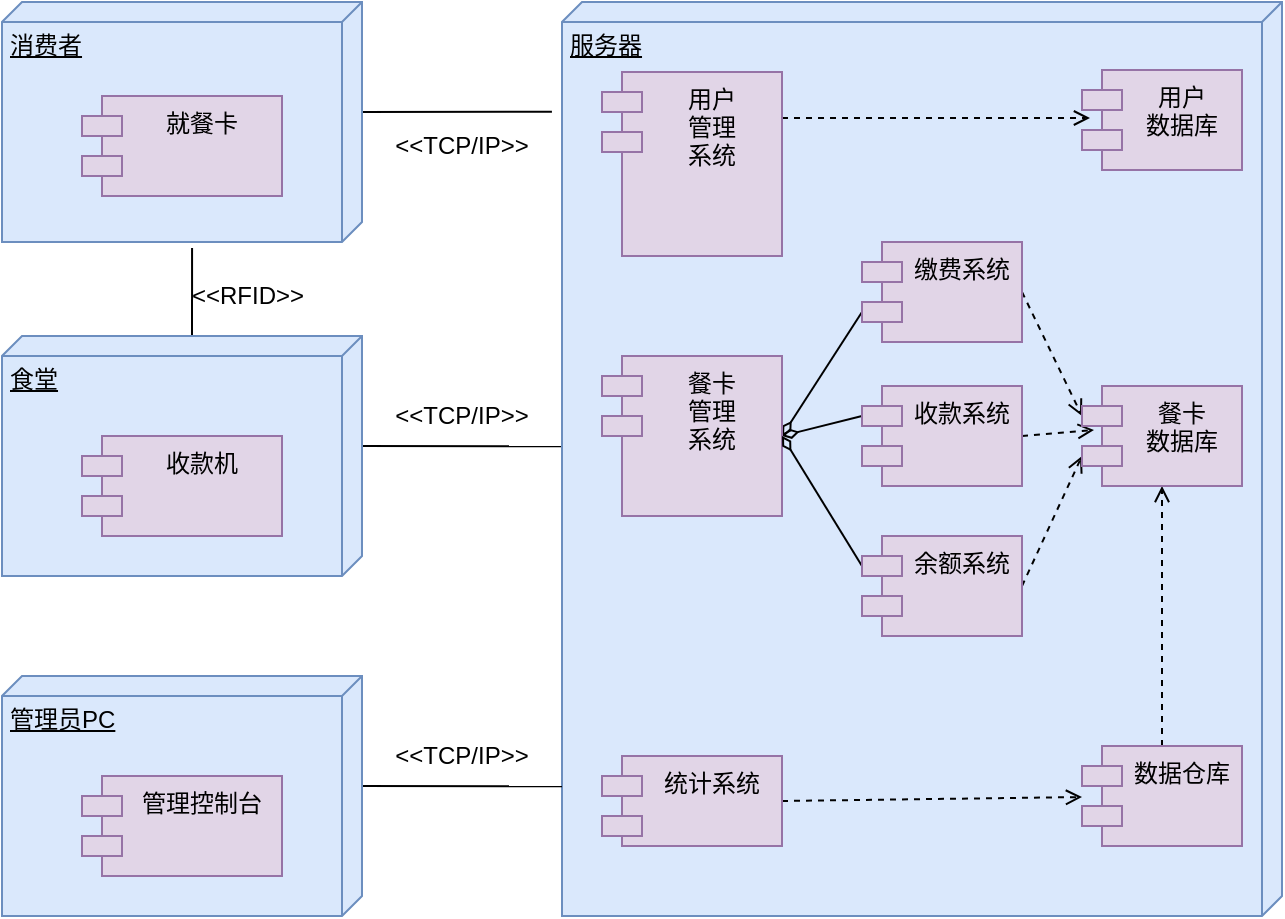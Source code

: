 <mxfile version="13.7.3" type="device"><diagram id="oRntSNkqCBEX6bo17HIu" name="Page-1"><mxGraphModel dx="1422" dy="762" grid="1" gridSize="10" guides="1" tooltips="1" connect="1" arrows="1" fold="1" page="1" pageScale="1" pageWidth="827" pageHeight="1169" math="0" shadow="0"><root><mxCell id="0"/><mxCell id="1" parent="0"/><mxCell id="xelLWog6qU--g0V1GXU4-13" style="edgeStyle=none;rounded=0;orthogonalLoop=1;jettySize=auto;html=1;exitX=0;exitY=0;exitDx=55;exitDy=0;exitPerimeter=0;entryX=0.12;entryY=1.014;entryDx=0;entryDy=0;entryPerimeter=0;endArrow=none;endFill=0;" edge="1" parent="1" source="xelLWog6qU--g0V1GXU4-1" target="xelLWog6qU--g0V1GXU4-10"><mxGeometry relative="1" as="geometry"/></mxCell><mxCell id="xelLWog6qU--g0V1GXU4-1" value="消费者" style="verticalAlign=top;align=left;spacingTop=8;spacingLeft=2;spacingRight=12;shape=cube;size=10;direction=south;fontStyle=4;html=1;fillColor=#dae8fc;strokeColor=#6c8ebf;" vertex="1" parent="1"><mxGeometry x="80" y="43" width="180" height="120" as="geometry"/></mxCell><mxCell id="xelLWog6qU--g0V1GXU4-2" value="就餐卡" style="shape=module;align=left;spacingLeft=20;align=center;verticalAlign=top;fillColor=#e1d5e7;strokeColor=#9673a6;" vertex="1" parent="1"><mxGeometry x="120" y="90" width="100" height="50" as="geometry"/></mxCell><mxCell id="xelLWog6qU--g0V1GXU4-6" style="rounded=0;orthogonalLoop=1;jettySize=auto;html=1;exitX=0;exitY=0;exitDx=0;exitDy=85;exitPerimeter=0;entryX=1.025;entryY=0.472;entryDx=0;entryDy=0;entryPerimeter=0;endArrow=none;endFill=0;" edge="1" parent="1" source="xelLWog6qU--g0V1GXU4-3" target="xelLWog6qU--g0V1GXU4-1"><mxGeometry relative="1" as="geometry"/></mxCell><mxCell id="xelLWog6qU--g0V1GXU4-11" style="edgeStyle=none;rounded=0;orthogonalLoop=1;jettySize=auto;html=1;exitX=0;exitY=0;exitDx=55;exitDy=0;exitPerimeter=0;entryX=0.486;entryY=0.997;entryDx=0;entryDy=0;entryPerimeter=0;endArrow=none;endFill=0;" edge="1" parent="1" source="xelLWog6qU--g0V1GXU4-3" target="xelLWog6qU--g0V1GXU4-10"><mxGeometry relative="1" as="geometry"/></mxCell><mxCell id="xelLWog6qU--g0V1GXU4-3" value="食堂" style="verticalAlign=top;align=left;spacingTop=8;spacingLeft=2;spacingRight=12;shape=cube;size=10;direction=south;fontStyle=4;html=1;fillColor=#dae8fc;strokeColor=#6c8ebf;" vertex="1" parent="1"><mxGeometry x="80" y="210" width="180" height="120" as="geometry"/></mxCell><mxCell id="xelLWog6qU--g0V1GXU4-4" value="收款机" style="shape=module;align=left;spacingLeft=20;align=center;verticalAlign=top;fillColor=#e1d5e7;strokeColor=#9673a6;" vertex="1" parent="1"><mxGeometry x="120" y="260" width="100" height="50" as="geometry"/></mxCell><mxCell id="xelLWog6qU--g0V1GXU4-9" value="&amp;lt;&amp;lt;RFID&amp;gt;&amp;gt;" style="text;html=1;strokeColor=none;fillColor=none;align=center;verticalAlign=middle;whiteSpace=wrap;rounded=0;" vertex="1" parent="1"><mxGeometry x="183" y="180" width="40" height="20" as="geometry"/></mxCell><mxCell id="xelLWog6qU--g0V1GXU4-10" value="服务器" style="verticalAlign=top;align=left;spacingTop=8;spacingLeft=2;spacingRight=12;shape=cube;size=10;direction=south;fontStyle=4;html=1;fillColor=#dae8fc;strokeColor=#6c8ebf;" vertex="1" parent="1"><mxGeometry x="360" y="43" width="360" height="457" as="geometry"/></mxCell><mxCell id="xelLWog6qU--g0V1GXU4-12" value="&amp;lt;&amp;lt;TCP/IP&amp;gt;&amp;gt;" style="text;html=1;strokeColor=none;fillColor=none;align=center;verticalAlign=middle;whiteSpace=wrap;rounded=0;" vertex="1" parent="1"><mxGeometry x="290" y="240" width="40" height="20" as="geometry"/></mxCell><mxCell id="xelLWog6qU--g0V1GXU4-14" value="&amp;lt;&amp;lt;TCP/IP&amp;gt;&amp;gt;" style="text;html=1;strokeColor=none;fillColor=none;align=center;verticalAlign=middle;whiteSpace=wrap;rounded=0;" vertex="1" parent="1"><mxGeometry x="290" y="105" width="40" height="20" as="geometry"/></mxCell><mxCell id="xelLWog6qU--g0V1GXU4-33" style="edgeStyle=none;rounded=0;orthogonalLoop=1;jettySize=auto;html=1;exitX=0;exitY=0;exitDx=0;exitDy=15;exitPerimeter=0;entryX=1;entryY=0.5;entryDx=0;entryDy=0;startArrow=none;startFill=0;endArrow=diamondThin;endFill=0;" edge="1" parent="1" source="xelLWog6qU--g0V1GXU4-15" target="xelLWog6qU--g0V1GXU4-28"><mxGeometry relative="1" as="geometry"/></mxCell><mxCell id="xelLWog6qU--g0V1GXU4-37" style="edgeStyle=none;rounded=0;orthogonalLoop=1;jettySize=auto;html=1;exitX=1;exitY=0.5;exitDx=0;exitDy=0;entryX=0.075;entryY=0.44;entryDx=0;entryDy=0;entryPerimeter=0;dashed=1;startArrow=none;startFill=0;endArrow=open;endFill=0;" edge="1" parent="1" source="xelLWog6qU--g0V1GXU4-15" target="xelLWog6qU--g0V1GXU4-35"><mxGeometry relative="1" as="geometry"/></mxCell><mxCell id="xelLWog6qU--g0V1GXU4-15" value="收款系统" style="shape=module;align=left;spacingLeft=20;align=center;verticalAlign=top;fillColor=#e1d5e7;strokeColor=#9673a6;" vertex="1" parent="1"><mxGeometry x="510" y="235" width="80" height="50" as="geometry"/></mxCell><mxCell id="xelLWog6qU--g0V1GXU4-32" style="edgeStyle=none;rounded=0;orthogonalLoop=1;jettySize=auto;html=1;exitX=0;exitY=0;exitDx=0;exitDy=35;exitPerimeter=0;entryX=1;entryY=0.5;entryDx=0;entryDy=0;startArrow=none;startFill=0;endArrow=diamondThin;endFill=0;" edge="1" parent="1" source="xelLWog6qU--g0V1GXU4-16" target="xelLWog6qU--g0V1GXU4-28"><mxGeometry relative="1" as="geometry"/></mxCell><mxCell id="xelLWog6qU--g0V1GXU4-36" style="edgeStyle=none;rounded=0;orthogonalLoop=1;jettySize=auto;html=1;exitX=1;exitY=0.5;exitDx=0;exitDy=0;entryX=0;entryY=0;entryDx=0;entryDy=15;entryPerimeter=0;startArrow=none;startFill=0;endArrow=open;endFill=0;dashed=1;" edge="1" parent="1" source="xelLWog6qU--g0V1GXU4-16" target="xelLWog6qU--g0V1GXU4-35"><mxGeometry relative="1" as="geometry"/></mxCell><mxCell id="xelLWog6qU--g0V1GXU4-16" value="缴费系统" style="shape=module;align=left;spacingLeft=20;align=center;verticalAlign=top;fillColor=#e1d5e7;strokeColor=#9673a6;" vertex="1" parent="1"><mxGeometry x="510" y="163" width="80" height="50" as="geometry"/></mxCell><mxCell id="xelLWog6qU--g0V1GXU4-22" style="edgeStyle=none;rounded=0;orthogonalLoop=1;jettySize=auto;html=1;exitX=0;exitY=0;exitDx=55;exitDy=0;exitPerimeter=0;entryX=0.858;entryY=1;entryDx=0;entryDy=0;entryPerimeter=0;endArrow=none;endFill=0;" edge="1" parent="1" source="xelLWog6qU--g0V1GXU4-17" target="xelLWog6qU--g0V1GXU4-10"><mxGeometry relative="1" as="geometry"/></mxCell><mxCell id="xelLWog6qU--g0V1GXU4-17" value="管理员PC" style="verticalAlign=top;align=left;spacingTop=8;spacingLeft=2;spacingRight=12;shape=cube;size=10;direction=south;fontStyle=4;html=1;fillColor=#dae8fc;strokeColor=#6c8ebf;" vertex="1" parent="1"><mxGeometry x="80" y="380" width="180" height="120" as="geometry"/></mxCell><mxCell id="xelLWog6qU--g0V1GXU4-18" value="管理控制台" style="shape=module;align=left;spacingLeft=20;align=center;verticalAlign=top;fillColor=#e1d5e7;strokeColor=#9673a6;" vertex="1" parent="1"><mxGeometry x="120" y="430" width="100" height="50" as="geometry"/></mxCell><mxCell id="xelLWog6qU--g0V1GXU4-26" style="edgeStyle=none;rounded=0;orthogonalLoop=1;jettySize=auto;html=1;exitX=1;exitY=0.5;exitDx=0;exitDy=0;dashed=1;startArrow=none;startFill=0;endArrow=open;endFill=0;" edge="1" parent="1" source="xelLWog6qU--g0V1GXU4-19" target="xelLWog6qU--g0V1GXU4-21"><mxGeometry relative="1" as="geometry"/></mxCell><mxCell id="xelLWog6qU--g0V1GXU4-19" value="统计系统" style="shape=module;align=left;spacingLeft=20;align=center;verticalAlign=top;fillColor=#e1d5e7;strokeColor=#9673a6;" vertex="1" parent="1"><mxGeometry x="380" y="420" width="90" height="45" as="geometry"/></mxCell><mxCell id="xelLWog6qU--g0V1GXU4-39" style="edgeStyle=none;rounded=0;orthogonalLoop=1;jettySize=auto;html=1;exitX=0.5;exitY=0;exitDx=0;exitDy=0;entryX=0.5;entryY=1;entryDx=0;entryDy=0;dashed=1;startArrow=none;startFill=0;endArrow=open;endFill=0;" edge="1" parent="1" source="xelLWog6qU--g0V1GXU4-21" target="xelLWog6qU--g0V1GXU4-35"><mxGeometry relative="1" as="geometry"/></mxCell><mxCell id="xelLWog6qU--g0V1GXU4-21" value="数据仓库" style="shape=module;align=left;spacingLeft=20;align=center;verticalAlign=top;fillColor=#e1d5e7;strokeColor=#9673a6;" vertex="1" parent="1"><mxGeometry x="620" y="415" width="80" height="50" as="geometry"/></mxCell><mxCell id="xelLWog6qU--g0V1GXU4-23" value="&amp;lt;&amp;lt;TCP/IP&amp;gt;&amp;gt;" style="text;html=1;strokeColor=none;fillColor=none;align=center;verticalAlign=middle;whiteSpace=wrap;rounded=0;" vertex="1" parent="1"><mxGeometry x="290" y="410" width="40" height="20" as="geometry"/></mxCell><mxCell id="xelLWog6qU--g0V1GXU4-31" style="edgeStyle=none;rounded=0;orthogonalLoop=1;jettySize=auto;html=1;exitX=1;exitY=0.25;exitDx=0;exitDy=0;dashed=1;startArrow=none;startFill=0;endArrow=open;endFill=0;" edge="1" parent="1" source="xelLWog6qU--g0V1GXU4-27"><mxGeometry relative="1" as="geometry"><mxPoint x="624" y="101" as="targetPoint"/></mxGeometry></mxCell><mxCell id="xelLWog6qU--g0V1GXU4-27" value="用户&#10;管理&#10;系统" style="shape=module;align=left;spacingLeft=20;align=center;verticalAlign=top;fillColor=#e1d5e7;strokeColor=#9673a6;" vertex="1" parent="1"><mxGeometry x="380" y="78" width="90" height="92" as="geometry"/></mxCell><mxCell id="xelLWog6qU--g0V1GXU4-28" value="餐卡&#10;管理&#10;系统" style="shape=module;align=left;spacingLeft=20;align=center;verticalAlign=top;fillColor=#e1d5e7;strokeColor=#9673a6;" vertex="1" parent="1"><mxGeometry x="380" y="220" width="90" height="80" as="geometry"/></mxCell><mxCell id="xelLWog6qU--g0V1GXU4-34" style="edgeStyle=none;rounded=0;orthogonalLoop=1;jettySize=auto;html=1;exitX=0;exitY=0;exitDx=0;exitDy=15;exitPerimeter=0;startArrow=none;startFill=0;endArrow=diamondThin;endFill=0;" edge="1" parent="1" source="xelLWog6qU--g0V1GXU4-29"><mxGeometry relative="1" as="geometry"><mxPoint x="470" y="260" as="targetPoint"/></mxGeometry></mxCell><mxCell id="xelLWog6qU--g0V1GXU4-38" style="edgeStyle=none;rounded=0;orthogonalLoop=1;jettySize=auto;html=1;exitX=1;exitY=0.5;exitDx=0;exitDy=0;entryX=0;entryY=0;entryDx=0;entryDy=35;entryPerimeter=0;dashed=1;startArrow=none;startFill=0;endArrow=open;endFill=0;" edge="1" parent="1" source="xelLWog6qU--g0V1GXU4-29" target="xelLWog6qU--g0V1GXU4-35"><mxGeometry relative="1" as="geometry"/></mxCell><mxCell id="xelLWog6qU--g0V1GXU4-29" value="余额系统" style="shape=module;align=left;spacingLeft=20;align=center;verticalAlign=top;fillColor=#e1d5e7;strokeColor=#9673a6;" vertex="1" parent="1"><mxGeometry x="510" y="310" width="80" height="50" as="geometry"/></mxCell><mxCell id="xelLWog6qU--g0V1GXU4-30" value="用户&#10;数据库" style="shape=module;align=left;spacingLeft=20;align=center;verticalAlign=top;fillColor=#e1d5e7;strokeColor=#9673a6;" vertex="1" parent="1"><mxGeometry x="620" y="77" width="80" height="50" as="geometry"/></mxCell><mxCell id="xelLWog6qU--g0V1GXU4-35" value="餐卡&#10;数据库" style="shape=module;align=left;spacingLeft=20;align=center;verticalAlign=top;fillColor=#e1d5e7;strokeColor=#9673a6;" vertex="1" parent="1"><mxGeometry x="620" y="235" width="80" height="50" as="geometry"/></mxCell></root></mxGraphModel></diagram></mxfile>